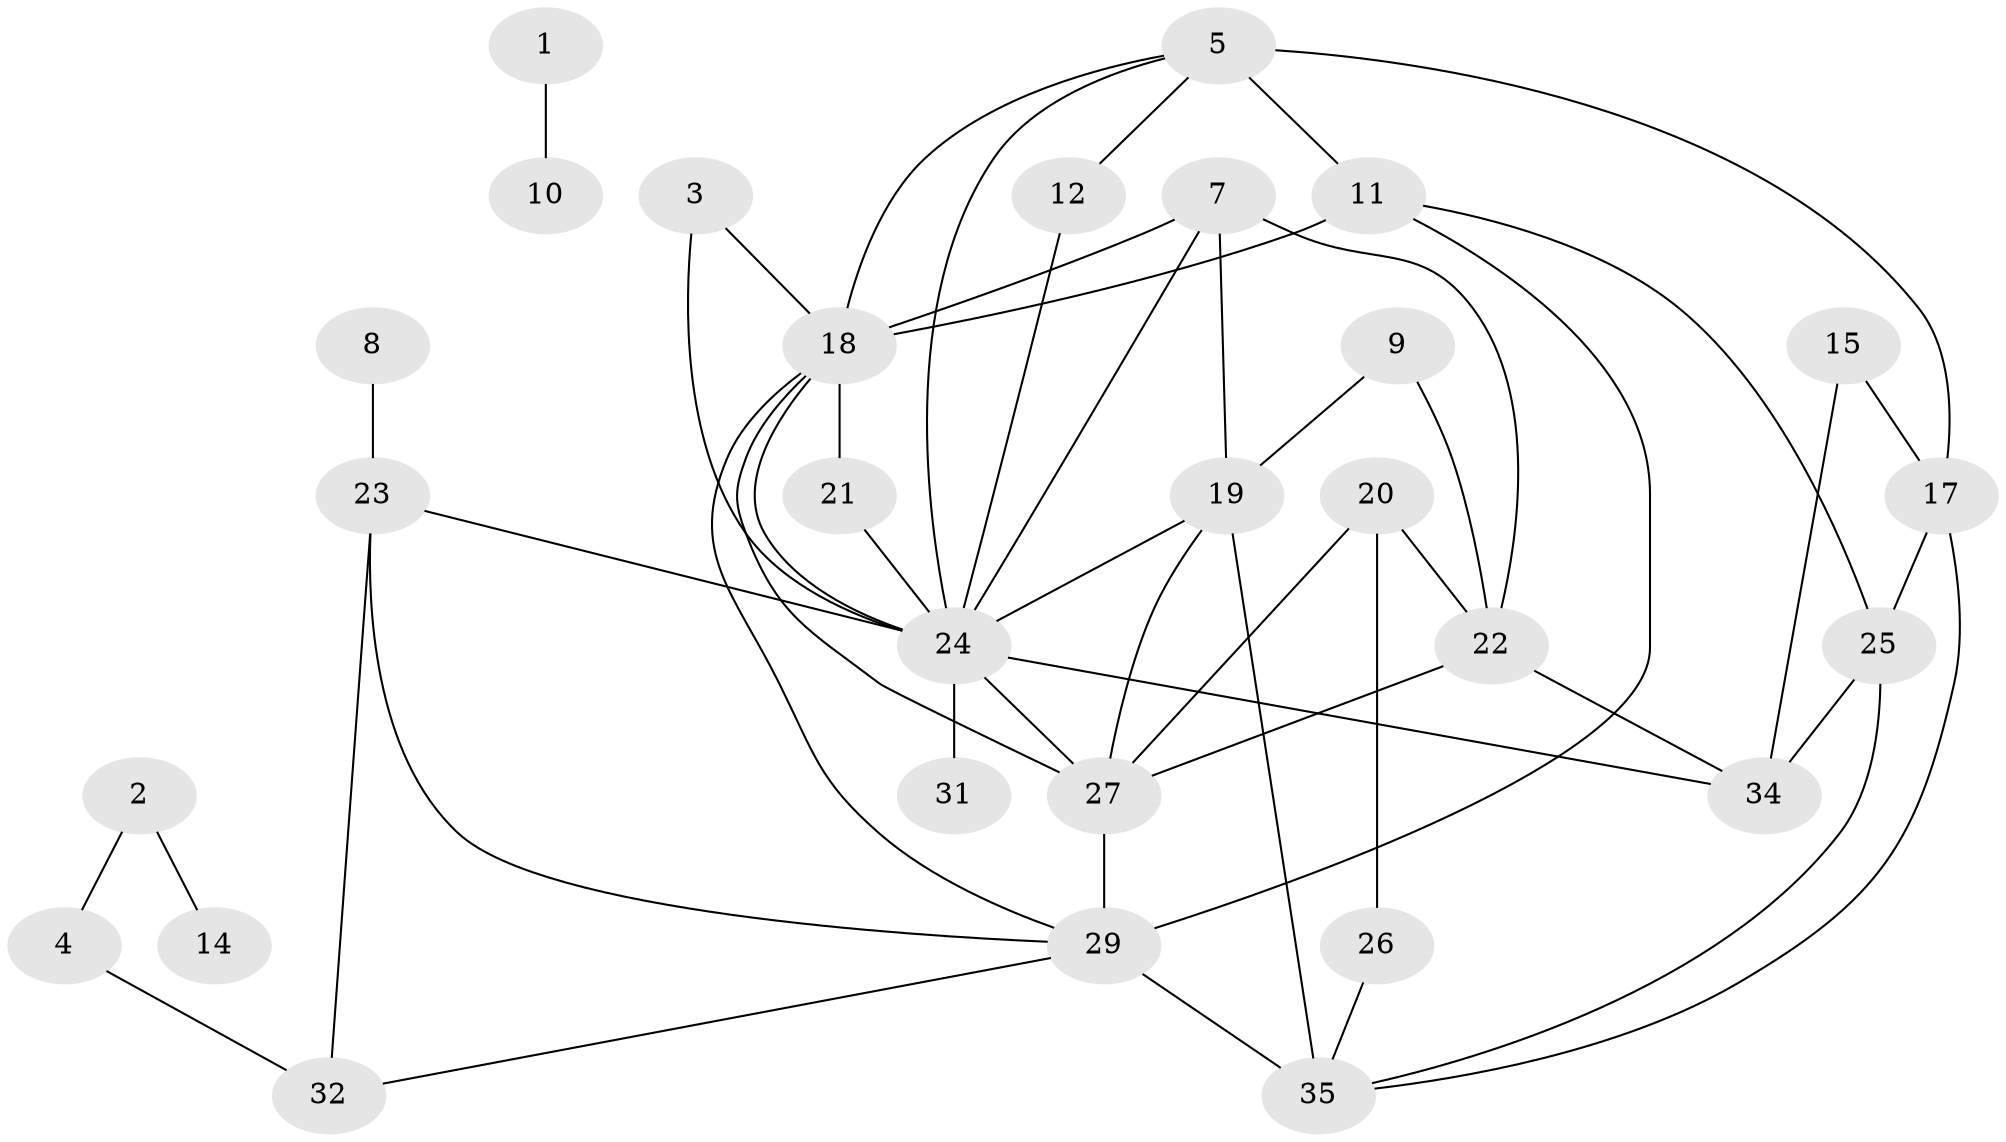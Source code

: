 // original degree distribution, {1: 0.2028985507246377, 4: 0.2028985507246377, 3: 0.15942028985507245, 2: 0.2753623188405797, 0: 0.07246376811594203, 7: 0.014492753623188406, 6: 0.043478260869565216, 5: 0.028985507246376812}
// Generated by graph-tools (version 1.1) at 2025/25/03/09/25 03:25:20]
// undirected, 29 vertices, 51 edges
graph export_dot {
graph [start="1"]
  node [color=gray90,style=filled];
  1;
  2;
  3;
  4;
  5;
  7;
  8;
  9;
  10;
  11;
  12;
  14;
  15;
  17;
  18;
  19;
  20;
  21;
  22;
  23;
  24;
  25;
  26;
  27;
  29;
  31;
  32;
  34;
  35;
  1 -- 10 [weight=1.0];
  2 -- 4 [weight=1.0];
  2 -- 14 [weight=1.0];
  3 -- 18 [weight=1.0];
  3 -- 24 [weight=1.0];
  4 -- 32 [weight=1.0];
  5 -- 11 [weight=2.0];
  5 -- 12 [weight=1.0];
  5 -- 17 [weight=1.0];
  5 -- 18 [weight=1.0];
  5 -- 24 [weight=1.0];
  7 -- 18 [weight=1.0];
  7 -- 19 [weight=1.0];
  7 -- 22 [weight=1.0];
  7 -- 24 [weight=1.0];
  8 -- 23 [weight=1.0];
  9 -- 19 [weight=1.0];
  9 -- 22 [weight=1.0];
  11 -- 18 [weight=2.0];
  11 -- 25 [weight=1.0];
  11 -- 29 [weight=1.0];
  12 -- 24 [weight=1.0];
  15 -- 17 [weight=1.0];
  15 -- 34 [weight=1.0];
  17 -- 25 [weight=1.0];
  17 -- 35 [weight=1.0];
  18 -- 21 [weight=1.0];
  18 -- 24 [weight=1.0];
  18 -- 27 [weight=1.0];
  18 -- 29 [weight=1.0];
  19 -- 24 [weight=1.0];
  19 -- 27 [weight=1.0];
  19 -- 35 [weight=1.0];
  20 -- 22 [weight=1.0];
  20 -- 26 [weight=1.0];
  20 -- 27 [weight=1.0];
  21 -- 24 [weight=1.0];
  22 -- 27 [weight=1.0];
  22 -- 34 [weight=1.0];
  23 -- 24 [weight=1.0];
  23 -- 29 [weight=1.0];
  23 -- 32 [weight=1.0];
  24 -- 27 [weight=1.0];
  24 -- 31 [weight=1.0];
  24 -- 34 [weight=1.0];
  25 -- 34 [weight=1.0];
  25 -- 35 [weight=1.0];
  26 -- 35 [weight=1.0];
  27 -- 29 [weight=1.0];
  29 -- 32 [weight=1.0];
  29 -- 35 [weight=2.0];
}
